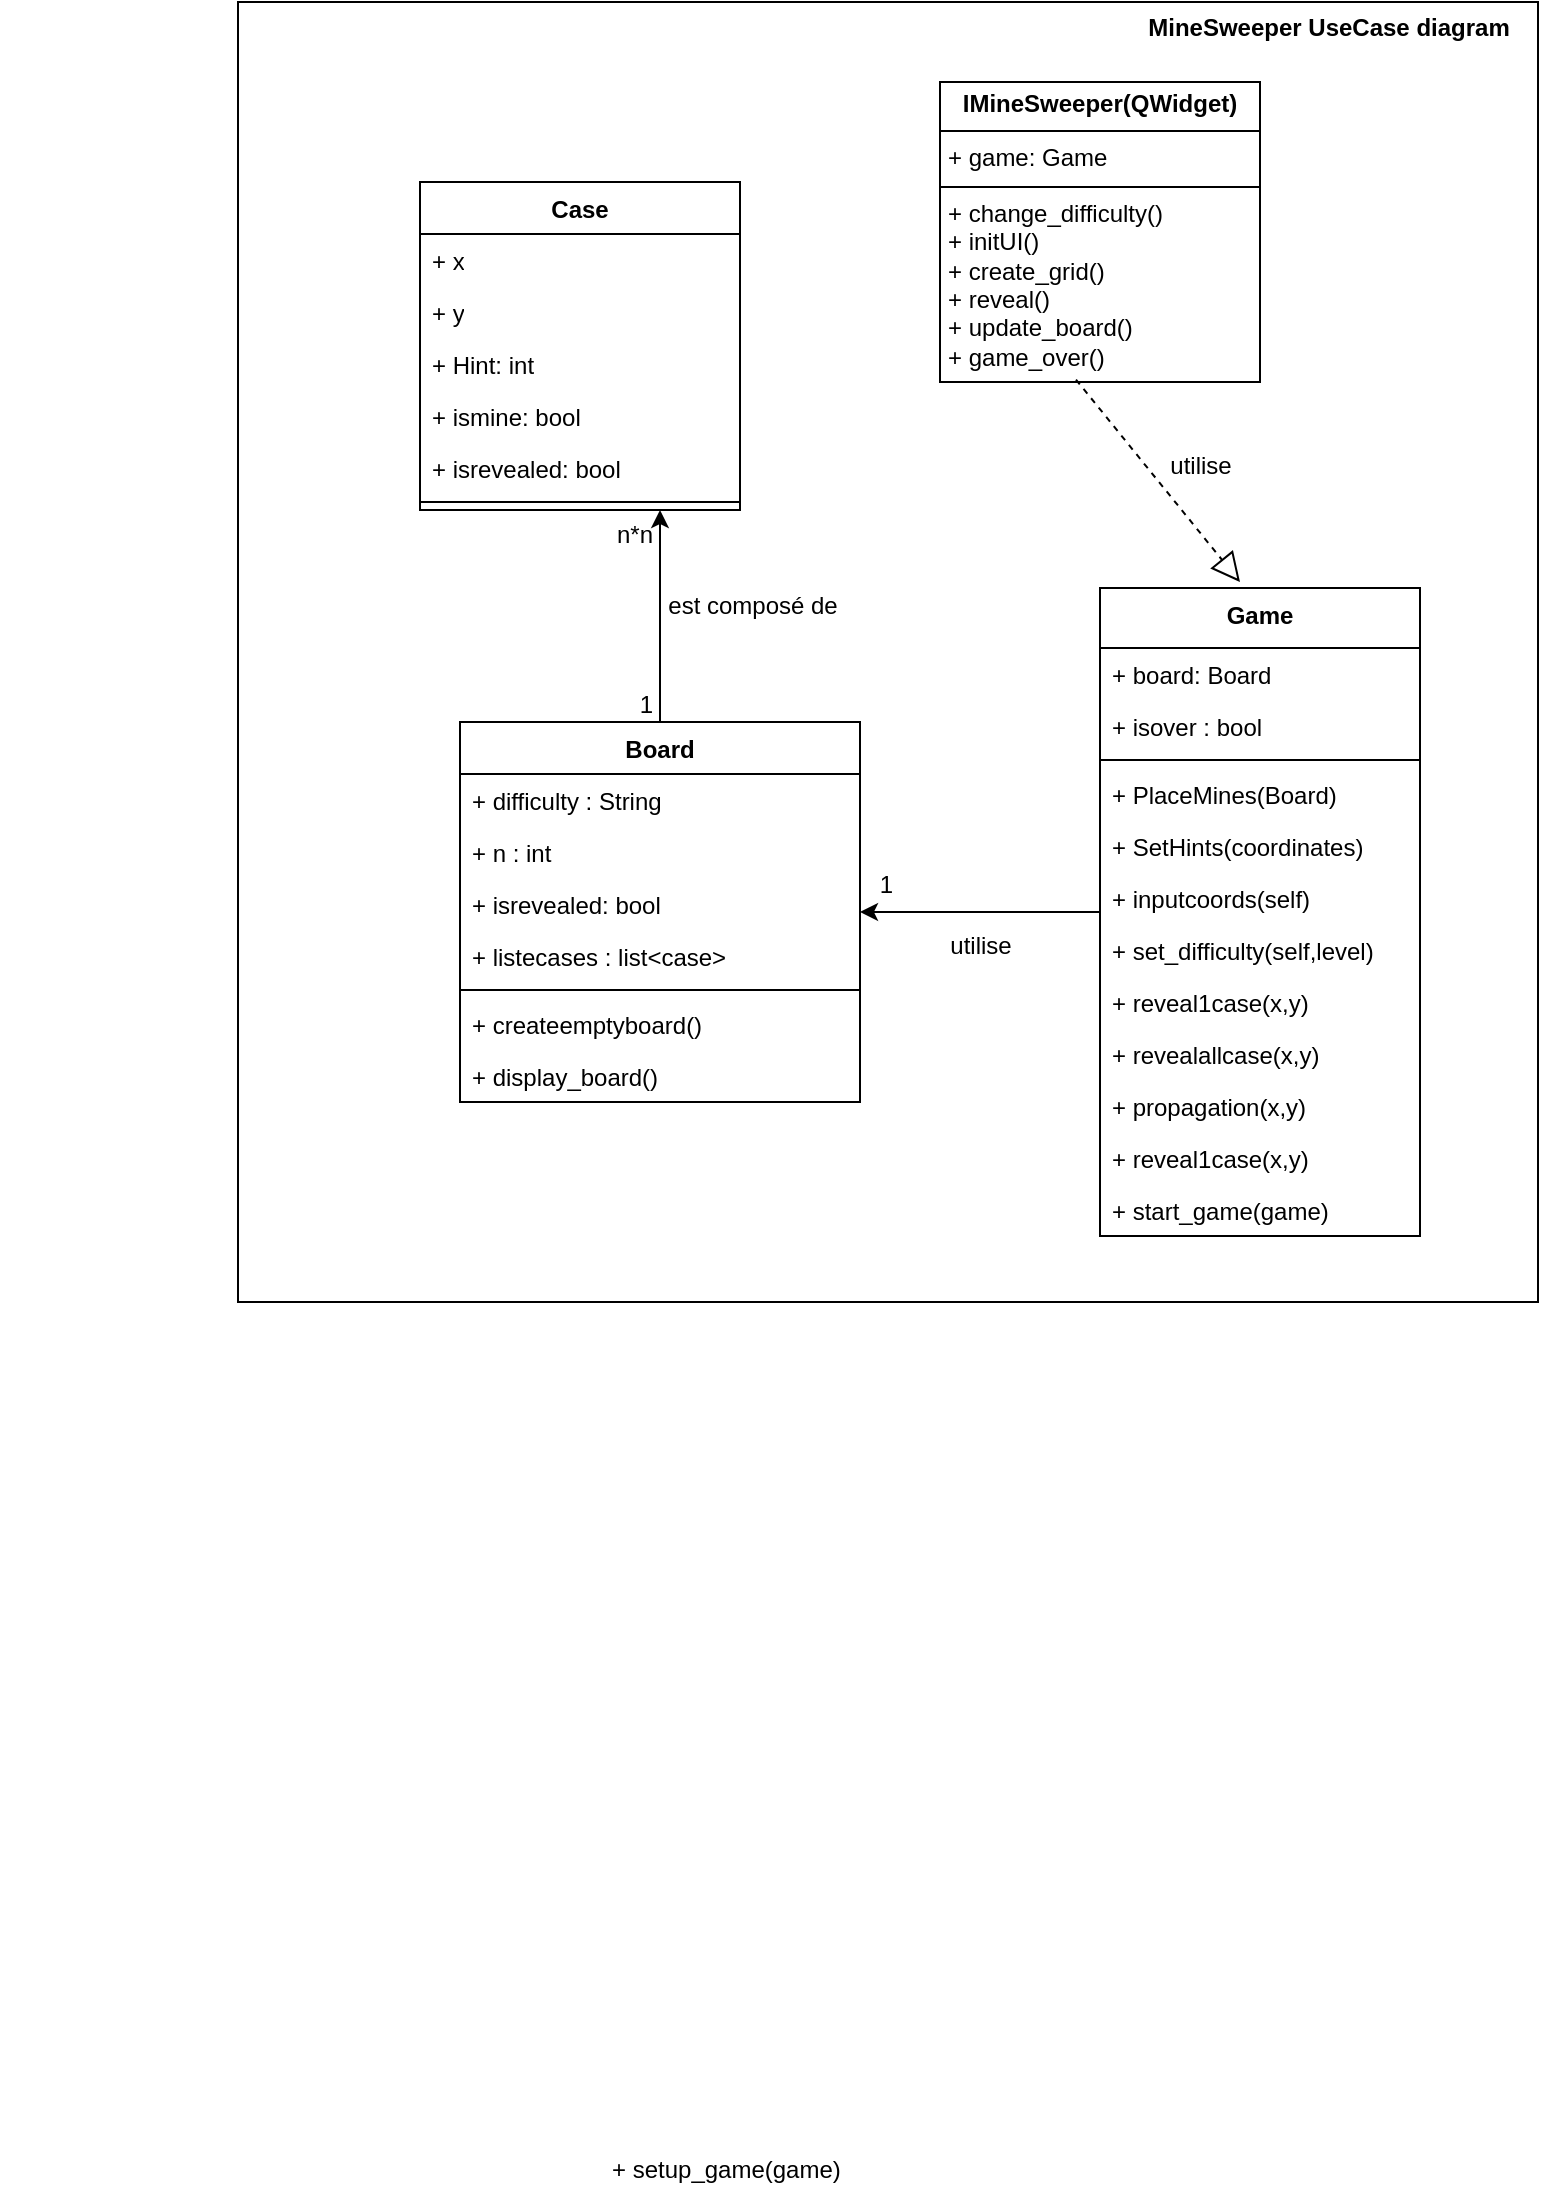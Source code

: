 <mxfile version="24.8.3">
  <diagram id="C5RBs43oDa-KdzZeNtuy" name="Page-1">
    <mxGraphModel dx="1622" dy="394" grid="1" gridSize="10" guides="1" tooltips="1" connect="1" arrows="1" fold="1" page="1" pageScale="1" pageWidth="827" pageHeight="1169" background="none" math="0" shadow="0">
      <root>
        <mxCell id="WIyWlLk6GJQsqaUBKTNV-0" />
        <mxCell id="WIyWlLk6GJQsqaUBKTNV-1" parent="WIyWlLk6GJQsqaUBKTNV-0" />
        <mxCell id="GdLVOcb5hqMAx5o_TlnN-3" value="" style="whiteSpace=wrap;html=1;aspect=fixed;labelBackgroundColor=none;rounded=0;" parent="WIyWlLk6GJQsqaUBKTNV-1" vertex="1">
          <mxGeometry x="89" y="140" width="650" height="650" as="geometry" />
        </mxCell>
        <mxCell id="0AmhBG5HeZ1LraAIpig7-68" value="Case" style="swimlane;fontStyle=1;align=center;verticalAlign=top;childLayout=stackLayout;horizontal=1;startSize=26;horizontalStack=0;resizeParent=1;resizeParentMax=0;resizeLast=0;collapsible=1;marginBottom=0;whiteSpace=wrap;html=1;labelBackgroundColor=none;rounded=0;" parent="WIyWlLk6GJQsqaUBKTNV-1" vertex="1">
          <mxGeometry x="180" y="230" width="160" height="164" as="geometry" />
        </mxCell>
        <mxCell id="0AmhBG5HeZ1LraAIpig7-69" value="+ x" style="text;strokeColor=none;fillColor=none;align=left;verticalAlign=top;spacingLeft=4;spacingRight=4;overflow=hidden;rotatable=0;points=[[0,0.5],[1,0.5]];portConstraint=eastwest;whiteSpace=wrap;html=1;labelBackgroundColor=none;rounded=0;" parent="0AmhBG5HeZ1LraAIpig7-68" vertex="1">
          <mxGeometry y="26" width="160" height="26" as="geometry" />
        </mxCell>
        <mxCell id="GdLVOcb5hqMAx5o_TlnN-22" value="+ y" style="text;strokeColor=none;fillColor=none;align=left;verticalAlign=top;spacingLeft=4;spacingRight=4;overflow=hidden;rotatable=0;points=[[0,0.5],[1,0.5]];portConstraint=eastwest;whiteSpace=wrap;html=1;labelBackgroundColor=none;rounded=0;" parent="0AmhBG5HeZ1LraAIpig7-68" vertex="1">
          <mxGeometry y="52" width="160" height="26" as="geometry" />
        </mxCell>
        <mxCell id="0AmhBG5HeZ1LraAIpig7-84" value="+ Hint: int" style="text;strokeColor=none;fillColor=none;align=left;verticalAlign=top;spacingLeft=4;spacingRight=4;overflow=hidden;rotatable=0;points=[[0,0.5],[1,0.5]];portConstraint=eastwest;whiteSpace=wrap;html=1;labelBackgroundColor=none;rounded=0;" parent="0AmhBG5HeZ1LraAIpig7-68" vertex="1">
          <mxGeometry y="78" width="160" height="26" as="geometry" />
        </mxCell>
        <mxCell id="0AmhBG5HeZ1LraAIpig7-70" value="+ ismine: bool" style="text;strokeColor=none;fillColor=none;align=left;verticalAlign=top;spacingLeft=4;spacingRight=4;overflow=hidden;rotatable=0;points=[[0,0.5],[1,0.5]];portConstraint=eastwest;whiteSpace=wrap;html=1;labelBackgroundColor=none;rounded=0;" parent="0AmhBG5HeZ1LraAIpig7-68" vertex="1">
          <mxGeometry y="104" width="160" height="26" as="geometry" />
        </mxCell>
        <mxCell id="0AmhBG5HeZ1LraAIpig7-86" value="+ isrevealed: bool" style="text;strokeColor=none;fillColor=none;align=left;verticalAlign=top;spacingLeft=4;spacingRight=4;overflow=hidden;rotatable=0;points=[[0,0.5],[1,0.5]];portConstraint=eastwest;whiteSpace=wrap;html=1;labelBackgroundColor=none;rounded=0;" parent="0AmhBG5HeZ1LraAIpig7-68" vertex="1">
          <mxGeometry y="130" width="160" height="26" as="geometry" />
        </mxCell>
        <mxCell id="0AmhBG5HeZ1LraAIpig7-71" value="" style="line;strokeWidth=1;fillColor=none;align=left;verticalAlign=middle;spacingTop=-1;spacingLeft=3;spacingRight=3;rotatable=0;labelPosition=right;points=[];portConstraint=eastwest;labelBackgroundColor=none;rounded=0;" parent="0AmhBG5HeZ1LraAIpig7-68" vertex="1">
          <mxGeometry y="156" width="160" height="8" as="geometry" />
        </mxCell>
        <mxCell id="GdLVOcb5hqMAx5o_TlnN-6" style="edgeStyle=orthogonalEdgeStyle;rounded=0;orthogonalLoop=1;jettySize=auto;html=1;labelBackgroundColor=none;fontColor=default;" parent="WIyWlLk6GJQsqaUBKTNV-1" source="0AmhBG5HeZ1LraAIpig7-76" target="0AmhBG5HeZ1LraAIpig7-111" edge="1">
          <mxGeometry relative="1" as="geometry" />
        </mxCell>
        <mxCell id="0AmhBG5HeZ1LraAIpig7-76" value="Game" style="swimlane;fontStyle=1;align=center;verticalAlign=top;childLayout=stackLayout;horizontal=1;startSize=30;horizontalStack=0;resizeParent=1;resizeParentMax=0;resizeLast=0;collapsible=1;marginBottom=0;whiteSpace=wrap;html=1;labelBackgroundColor=none;rounded=0;" parent="WIyWlLk6GJQsqaUBKTNV-1" vertex="1">
          <mxGeometry x="520" y="433" width="160" height="324" as="geometry" />
        </mxCell>
        <mxCell id="0AmhBG5HeZ1LraAIpig7-77" value="+ board: Board" style="text;strokeColor=none;fillColor=none;align=left;verticalAlign=top;spacingLeft=4;spacingRight=4;overflow=hidden;rotatable=0;points=[[0,0.5],[1,0.5]];portConstraint=eastwest;whiteSpace=wrap;html=1;labelBackgroundColor=none;rounded=0;" parent="0AmhBG5HeZ1LraAIpig7-76" vertex="1">
          <mxGeometry y="30" width="160" height="26" as="geometry" />
        </mxCell>
        <mxCell id="0AmhBG5HeZ1LraAIpig7-78" value="+ isover : bool" style="text;strokeColor=none;fillColor=none;align=left;verticalAlign=top;spacingLeft=4;spacingRight=4;overflow=hidden;rotatable=0;points=[[0,0.5],[1,0.5]];portConstraint=eastwest;whiteSpace=wrap;html=1;labelBackgroundColor=none;rounded=0;" parent="0AmhBG5HeZ1LraAIpig7-76" vertex="1">
          <mxGeometry y="56" width="160" height="26" as="geometry" />
        </mxCell>
        <mxCell id="0AmhBG5HeZ1LraAIpig7-79" value="" style="line;strokeWidth=1;fillColor=none;align=left;verticalAlign=middle;spacingTop=-1;spacingLeft=3;spacingRight=3;rotatable=0;labelPosition=right;points=[];portConstraint=eastwest;labelBackgroundColor=none;rounded=0;" parent="0AmhBG5HeZ1LraAIpig7-76" vertex="1">
          <mxGeometry y="82" width="160" height="8" as="geometry" />
        </mxCell>
        <mxCell id="0AmhBG5HeZ1LraAIpig7-80" value="+ PlaceMines(Board)" style="text;strokeColor=none;fillColor=none;align=left;verticalAlign=top;spacingLeft=4;spacingRight=4;overflow=hidden;rotatable=0;points=[[0,0.5],[1,0.5]];portConstraint=eastwest;whiteSpace=wrap;html=1;labelBackgroundColor=none;rounded=0;" parent="0AmhBG5HeZ1LraAIpig7-76" vertex="1">
          <mxGeometry y="90" width="160" height="26" as="geometry" />
        </mxCell>
        <mxCell id="0AmhBG5HeZ1LraAIpig7-81" value="+ SetHints(coordinates)" style="text;strokeColor=none;fillColor=none;align=left;verticalAlign=top;spacingLeft=4;spacingRight=4;overflow=hidden;rotatable=0;points=[[0,0.5],[1,0.5]];portConstraint=eastwest;whiteSpace=wrap;html=1;labelBackgroundColor=none;rounded=0;" parent="0AmhBG5HeZ1LraAIpig7-76" vertex="1">
          <mxGeometry y="116" width="160" height="26" as="geometry" />
        </mxCell>
        <mxCell id="0AmhBG5HeZ1LraAIpig7-117" value="+ inputcoords(self)" style="text;strokeColor=none;fillColor=none;align=left;verticalAlign=top;spacingLeft=4;spacingRight=4;overflow=hidden;rotatable=0;points=[[0,0.5],[1,0.5]];portConstraint=eastwest;whiteSpace=wrap;html=1;labelBackgroundColor=none;rounded=0;" parent="0AmhBG5HeZ1LraAIpig7-76" vertex="1">
          <mxGeometry y="142" width="160" height="26" as="geometry" />
        </mxCell>
        <mxCell id="0AmhBG5HeZ1LraAIpig7-125" value="+ set_difficulty(self,level)" style="text;strokeColor=none;fillColor=none;align=left;verticalAlign=top;spacingLeft=4;spacingRight=4;overflow=hidden;rotatable=0;points=[[0,0.5],[1,0.5]];portConstraint=eastwest;whiteSpace=wrap;html=1;labelBackgroundColor=none;rounded=0;" parent="0AmhBG5HeZ1LraAIpig7-76" vertex="1">
          <mxGeometry y="168" width="160" height="26" as="geometry" />
        </mxCell>
        <mxCell id="jqdOfAJSc3yKvaoB3DDx-0" value="+ reveal1case(x,y)" style="text;strokeColor=none;fillColor=none;align=left;verticalAlign=top;spacingLeft=4;spacingRight=4;overflow=hidden;rotatable=0;points=[[0,0.5],[1,0.5]];portConstraint=eastwest;whiteSpace=wrap;html=1;labelBackgroundColor=none;rounded=0;" vertex="1" parent="0AmhBG5HeZ1LraAIpig7-76">
          <mxGeometry y="194" width="160" height="26" as="geometry" />
        </mxCell>
        <mxCell id="0AmhBG5HeZ1LraAIpig7-82" value="+ revealallcase(x,y)" style="text;strokeColor=none;fillColor=none;align=left;verticalAlign=top;spacingLeft=4;spacingRight=4;overflow=hidden;rotatable=0;points=[[0,0.5],[1,0.5]];portConstraint=eastwest;whiteSpace=wrap;html=1;labelBackgroundColor=none;rounded=0;" parent="0AmhBG5HeZ1LraAIpig7-76" vertex="1">
          <mxGeometry y="220" width="160" height="26" as="geometry" />
        </mxCell>
        <mxCell id="jqdOfAJSc3yKvaoB3DDx-1" value="+ propagation(x,y)" style="text;strokeColor=none;fillColor=none;align=left;verticalAlign=top;spacingLeft=4;spacingRight=4;overflow=hidden;rotatable=0;points=[[0,0.5],[1,0.5]];portConstraint=eastwest;whiteSpace=wrap;html=1;labelBackgroundColor=none;rounded=0;" vertex="1" parent="0AmhBG5HeZ1LraAIpig7-76">
          <mxGeometry y="246" width="160" height="26" as="geometry" />
        </mxCell>
        <mxCell id="jqdOfAJSc3yKvaoB3DDx-2" value="+ reveal1case(x,y)" style="text;strokeColor=none;fillColor=none;align=left;verticalAlign=top;spacingLeft=4;spacingRight=4;overflow=hidden;rotatable=0;points=[[0,0.5],[1,0.5]];portConstraint=eastwest;whiteSpace=wrap;html=1;labelBackgroundColor=none;rounded=0;" vertex="1" parent="0AmhBG5HeZ1LraAIpig7-76">
          <mxGeometry y="272" width="160" height="26" as="geometry" />
        </mxCell>
        <mxCell id="jqdOfAJSc3yKvaoB3DDx-4" value="+ start_game(game)" style="text;strokeColor=none;fillColor=none;align=left;verticalAlign=top;spacingLeft=4;spacingRight=4;overflow=hidden;rotatable=0;points=[[0,0.5],[1,0.5]];portConstraint=eastwest;whiteSpace=wrap;html=1;labelBackgroundColor=none;rounded=0;" vertex="1" parent="0AmhBG5HeZ1LraAIpig7-76">
          <mxGeometry y="298" width="160" height="26" as="geometry" />
        </mxCell>
        <mxCell id="0AmhBG5HeZ1LraAIpig7-108" value="" style="text;whiteSpace=wrap;html=1;labelBackgroundColor=none;rounded=0;" parent="WIyWlLk6GJQsqaUBKTNV-1" vertex="1">
          <mxGeometry x="-30" y="770" width="60" height="50" as="geometry" />
        </mxCell>
        <mxCell id="GdLVOcb5hqMAx5o_TlnN-9" style="edgeStyle=orthogonalEdgeStyle;rounded=0;orthogonalLoop=1;jettySize=auto;html=1;labelBackgroundColor=none;fontColor=default;" parent="WIyWlLk6GJQsqaUBKTNV-1" source="0AmhBG5HeZ1LraAIpig7-111" target="0AmhBG5HeZ1LraAIpig7-68" edge="1">
          <mxGeometry relative="1" as="geometry">
            <Array as="points">
              <mxPoint x="190" y="390" />
            </Array>
          </mxGeometry>
        </mxCell>
        <mxCell id="0AmhBG5HeZ1LraAIpig7-111" value="Board" style="swimlane;fontStyle=1;align=center;verticalAlign=top;childLayout=stackLayout;horizontal=1;startSize=26;horizontalStack=0;resizeParent=1;resizeParentMax=0;resizeLast=0;collapsible=1;marginBottom=0;whiteSpace=wrap;html=1;labelBackgroundColor=none;rounded=0;" parent="WIyWlLk6GJQsqaUBKTNV-1" vertex="1">
          <mxGeometry x="200" y="500" width="200" height="190" as="geometry" />
        </mxCell>
        <mxCell id="0AmhBG5HeZ1LraAIpig7-112" value="+ difficulty : String&amp;nbsp;" style="text;strokeColor=none;fillColor=none;align=left;verticalAlign=top;spacingLeft=4;spacingRight=4;overflow=hidden;rotatable=0;points=[[0,0.5],[1,0.5]];portConstraint=eastwest;whiteSpace=wrap;html=1;labelBackgroundColor=none;rounded=0;" parent="0AmhBG5HeZ1LraAIpig7-111" vertex="1">
          <mxGeometry y="26" width="200" height="26" as="geometry" />
        </mxCell>
        <mxCell id="0AmhBG5HeZ1LraAIpig7-113" value="+ n : int" style="text;strokeColor=none;fillColor=none;align=left;verticalAlign=top;spacingLeft=4;spacingRight=4;overflow=hidden;rotatable=0;points=[[0,0.5],[1,0.5]];portConstraint=eastwest;whiteSpace=wrap;html=1;labelBackgroundColor=none;rounded=0;" parent="0AmhBG5HeZ1LraAIpig7-111" vertex="1">
          <mxGeometry y="52" width="200" height="26" as="geometry" />
        </mxCell>
        <mxCell id="0AmhBG5HeZ1LraAIpig7-115" value="+ isrevealed: bool" style="text;strokeColor=none;fillColor=none;align=left;verticalAlign=top;spacingLeft=4;spacingRight=4;overflow=hidden;rotatable=0;points=[[0,0.5],[1,0.5]];portConstraint=eastwest;whiteSpace=wrap;html=1;labelBackgroundColor=none;rounded=0;" parent="0AmhBG5HeZ1LraAIpig7-111" vertex="1">
          <mxGeometry y="78" width="200" height="26" as="geometry" />
        </mxCell>
        <mxCell id="0AmhBG5HeZ1LraAIpig7-114" value="+ listecases : list&amp;lt;case&amp;gt;" style="text;strokeColor=none;fillColor=none;align=left;verticalAlign=top;spacingLeft=4;spacingRight=4;overflow=hidden;rotatable=0;points=[[0,0.5],[1,0.5]];portConstraint=eastwest;whiteSpace=wrap;html=1;labelBackgroundColor=none;rounded=0;" parent="0AmhBG5HeZ1LraAIpig7-111" vertex="1">
          <mxGeometry y="104" width="200" height="26" as="geometry" />
        </mxCell>
        <mxCell id="0AmhBG5HeZ1LraAIpig7-116" value="" style="line;strokeWidth=1;fillColor=none;align=left;verticalAlign=middle;spacingTop=-1;spacingLeft=3;spacingRight=3;rotatable=0;labelPosition=right;points=[];portConstraint=eastwest;labelBackgroundColor=none;rounded=0;" parent="0AmhBG5HeZ1LraAIpig7-111" vertex="1">
          <mxGeometry y="130" width="200" height="8" as="geometry" />
        </mxCell>
        <mxCell id="0AmhBG5HeZ1LraAIpig7-118" value="+&amp;nbsp;createemptyboard() " style="text;strokeColor=none;fillColor=none;align=left;verticalAlign=top;spacingLeft=4;spacingRight=4;overflow=hidden;rotatable=0;points=[[0,0.5],[1,0.5]];portConstraint=eastwest;whiteSpace=wrap;html=1;labelBackgroundColor=none;rounded=0;" parent="0AmhBG5HeZ1LraAIpig7-111" vertex="1">
          <mxGeometry y="138" width="200" height="26" as="geometry" />
        </mxCell>
        <mxCell id="0AmhBG5HeZ1LraAIpig7-120" value="+ display_board() " style="text;strokeColor=none;fillColor=none;align=left;verticalAlign=top;spacingLeft=4;spacingRight=4;overflow=hidden;rotatable=0;points=[[0,0.5],[1,0.5]];portConstraint=eastwest;whiteSpace=wrap;html=1;labelBackgroundColor=none;rounded=0;" parent="0AmhBG5HeZ1LraAIpig7-111" vertex="1">
          <mxGeometry y="164" width="200" height="26" as="geometry" />
        </mxCell>
        <mxCell id="0AmhBG5HeZ1LraAIpig7-128" value="utilise" style="text;html=1;resizable=0;points=[];;align=center;verticalAlign=middle;labelBackgroundColor=none;rounded=0;shadow=0;strokeWidth=1;fontSize=12;" parent="WIyWlLk6GJQsqaUBKTNV-1" vertex="1" connectable="0">
          <mxGeometry x="570.003" y="380" as="geometry">
            <mxPoint y="-8" as="offset" />
          </mxGeometry>
        </mxCell>
        <mxCell id="0AmhBG5HeZ1LraAIpig7-130" value="1" style="resizable=0;align=right;verticalAlign=bottom;labelBackgroundColor=none;fontSize=12;rounded=0;" parent="WIyWlLk6GJQsqaUBKTNV-1" connectable="0" vertex="1">
          <mxGeometry x="119.998" y="470.0" as="geometry">
            <mxPoint x="298" y="120" as="offset" />
          </mxGeometry>
        </mxCell>
        <mxCell id="GdLVOcb5hqMAx5o_TlnN-10" value="est composé de " style="text;html=1;resizable=0;points=[];;align=center;verticalAlign=middle;labelBackgroundColor=none;rounded=0;shadow=0;strokeWidth=1;fontSize=12;" parent="WIyWlLk6GJQsqaUBKTNV-1" vertex="1" connectable="0">
          <mxGeometry x="340.003" y="433" as="geometry">
            <mxPoint x="6" y="9" as="offset" />
          </mxGeometry>
        </mxCell>
        <mxCell id="jqdOfAJSc3yKvaoB3DDx-3" value="+ setup_game(game)" style="text;strokeColor=none;fillColor=none;align=left;verticalAlign=top;spacingLeft=4;spacingRight=4;overflow=hidden;rotatable=0;points=[[0,0.5],[1,0.5]];portConstraint=eastwest;whiteSpace=wrap;html=1;labelBackgroundColor=none;rounded=0;" vertex="1" parent="WIyWlLk6GJQsqaUBKTNV-1">
          <mxGeometry x="270" y="1210" width="160" height="26" as="geometry" />
        </mxCell>
        <mxCell id="jqdOfAJSc3yKvaoB3DDx-11" value="&lt;p style=&quot;margin:0px;margin-top:4px;text-align:center;&quot;&gt;&lt;b&gt;IMineSweeper(QWidget)&lt;/b&gt;&lt;/p&gt;&lt;hr size=&quot;1&quot; style=&quot;border-style:solid;&quot;&gt;&lt;p style=&quot;margin:0px;margin-left:4px;&quot;&gt;+ game: Game&lt;/p&gt;&lt;hr size=&quot;1&quot; style=&quot;border-style:solid;&quot;&gt;&lt;p style=&quot;margin:0px;margin-left:4px;&quot;&gt;+ change_difficulty()&lt;/p&gt;&lt;p style=&quot;margin:0px;margin-left:4px;&quot;&gt;+ initUI()&lt;/p&gt;&lt;p style=&quot;margin:0px;margin-left:4px;&quot;&gt;+ create_grid()&lt;/p&gt;&lt;p style=&quot;margin:0px;margin-left:4px;&quot;&gt;+ reveal()&lt;/p&gt;&lt;p style=&quot;margin:0px;margin-left:4px;&quot;&gt;+ update_board()&lt;/p&gt;&lt;p style=&quot;margin:0px;margin-left:4px;&quot;&gt;+ game_over()&lt;/p&gt;" style="verticalAlign=top;align=left;overflow=fill;html=1;whiteSpace=wrap;labelBackgroundColor=none;rounded=0;" vertex="1" parent="WIyWlLk6GJQsqaUBKTNV-1">
          <mxGeometry x="440" y="180" width="160" height="150" as="geometry" />
        </mxCell>
        <mxCell id="jqdOfAJSc3yKvaoB3DDx-14" value="" style="endArrow=block;dashed=1;endFill=0;endSize=12;html=1;rounded=0;exitX=0.425;exitY=0.992;exitDx=0;exitDy=0;exitPerimeter=0;labelBackgroundColor=none;fontColor=default;" edge="1" parent="WIyWlLk6GJQsqaUBKTNV-1" source="jqdOfAJSc3yKvaoB3DDx-11">
          <mxGeometry width="160" relative="1" as="geometry">
            <mxPoint x="645.42" y="340" as="sourcePoint" />
            <mxPoint x="590" y="430" as="targetPoint" />
          </mxGeometry>
        </mxCell>
        <mxCell id="jqdOfAJSc3yKvaoB3DDx-16" value="MineSweeper UseCase diagram" style="text;align=center;fontStyle=1;verticalAlign=middle;spacingLeft=3;spacingRight=3;strokeColor=none;rotatable=0;points=[[0,0.5],[1,0.5]];portConstraint=eastwest;html=1;labelBackgroundColor=none;rounded=0;" vertex="1" parent="WIyWlLk6GJQsqaUBKTNV-1">
          <mxGeometry x="529" y="140" width="210" height="26" as="geometry" />
        </mxCell>
        <mxCell id="jqdOfAJSc3yKvaoB3DDx-17" value="utilise" style="text;html=1;resizable=0;points=[];;align=center;verticalAlign=middle;labelBackgroundColor=none;rounded=0;shadow=0;strokeWidth=1;fontSize=12;" vertex="1" connectable="0" parent="WIyWlLk6GJQsqaUBKTNV-1">
          <mxGeometry x="460.003" y="620" as="geometry">
            <mxPoint y="-8" as="offset" />
          </mxGeometry>
        </mxCell>
        <mxCell id="jqdOfAJSc3yKvaoB3DDx-18" value="1" style="resizable=0;align=right;verticalAlign=bottom;labelBackgroundColor=none;fontSize=12;rounded=0;" connectable="0" vertex="1" parent="WIyWlLk6GJQsqaUBKTNV-1">
          <mxGeometry x="-0.002" y="380.0" as="geometry">
            <mxPoint x="298" y="120" as="offset" />
          </mxGeometry>
        </mxCell>
        <mxCell id="jqdOfAJSc3yKvaoB3DDx-20" value="n*n" style="resizable=0;align=right;verticalAlign=bottom;labelBackgroundColor=none;fontSize=12;rounded=0;" connectable="0" vertex="1" parent="WIyWlLk6GJQsqaUBKTNV-1">
          <mxGeometry x="-0.002" y="295.0" as="geometry">
            <mxPoint x="298" y="120" as="offset" />
          </mxGeometry>
        </mxCell>
      </root>
    </mxGraphModel>
  </diagram>
</mxfile>
